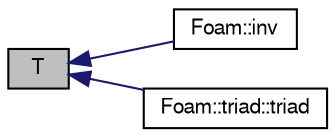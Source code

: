 digraph "T"
{
  bgcolor="transparent";
  edge [fontname="FreeSans",fontsize="10",labelfontname="FreeSans",labelfontsize="10"];
  node [fontname="FreeSans",fontsize="10",shape=record];
  rankdir="LR";
  Node1 [label="T",height=0.2,width=0.4,color="black", fillcolor="grey75", style="filled" fontcolor="black"];
  Node1 -> Node2 [dir="back",color="midnightblue",fontsize="10",style="solid",fontname="FreeSans"];
  Node2 [label="Foam::inv",height=0.2,width=0.4,color="black",URL="$a10237.html#af1f1db0442fbe206b589f124f968731b",tooltip="Return the inverse of the given vectorTensorTransform. "];
  Node1 -> Node3 [dir="back",color="midnightblue",fontsize="10",style="solid",fontname="FreeSans"];
  Node3 [label="Foam::triad::triad",height=0.2,width=0.4,color="black",URL="$a02602.html#a6ec3eb32ac14742660a8a2a757cdd55f",tooltip="Construct from a quaternion. "];
}
